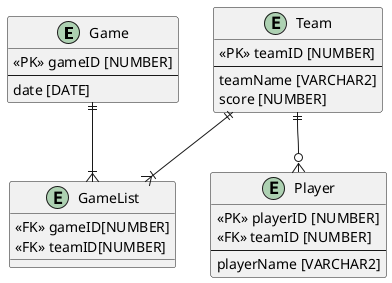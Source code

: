 @startuml
    entity Game{
        <<PK>> gameID [NUMBER]
        --
        date [DATE]
    }

    entity GameList{
        <<FK>> gameID[NUMBER]
        <<FK>> teamID[NUMBER]
    }

    entity Team{
        <<PK>> teamID [NUMBER]
        --
        teamName [VARCHAR2]
        score [NUMBER]
    }

    entity Player{
        <<PK>> playerID [NUMBER]
        <<FK>> teamID [NUMBER]
        --
        playerName [VARCHAR2]
    }


    Team ||--|{ GameList
    Team ||--o{ Player
    Game ||--|{ GameList

@enduml
